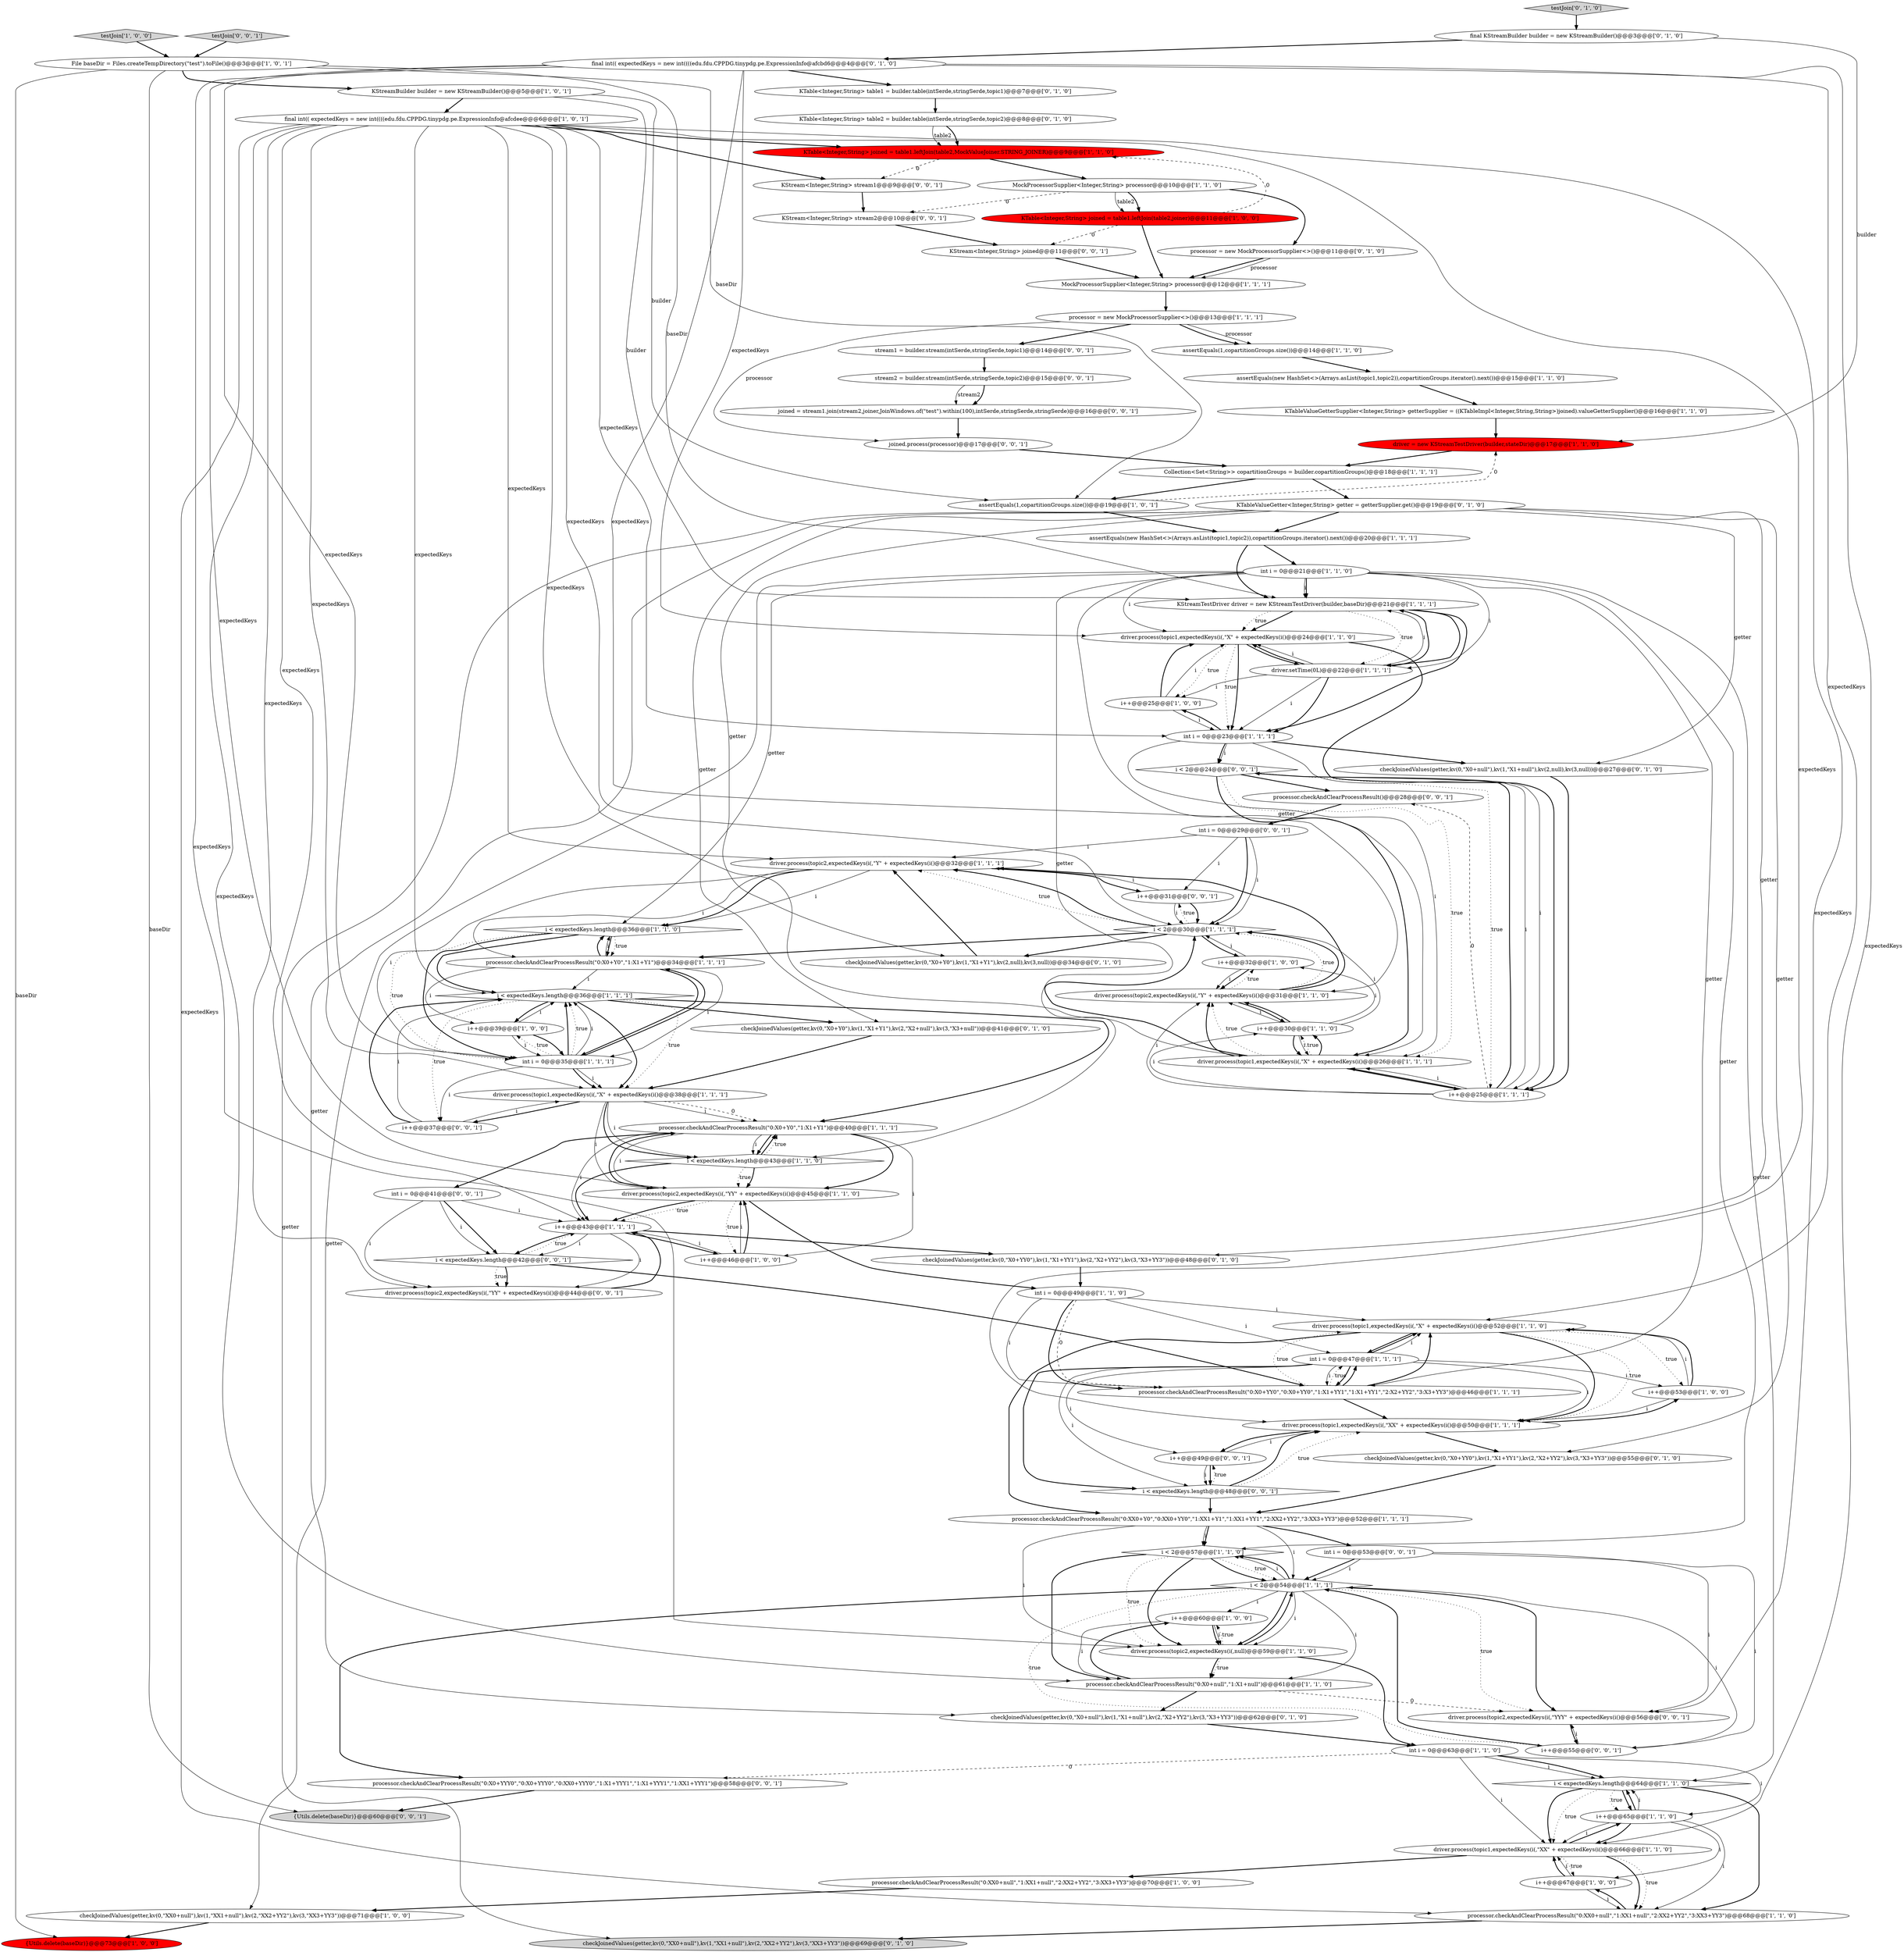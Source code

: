 digraph {
45 [style = filled, label = "assertEquals(new HashSet<>(Arrays.asList(topic1,topic2)),copartitionGroups.iterator().next())@@@15@@@['1', '1', '0']", fillcolor = white, shape = ellipse image = "AAA0AAABBB1BBB"];
47 [style = filled, label = "i < expectedKeys.length@@@64@@@['1', '1', '0']", fillcolor = white, shape = diamond image = "AAA0AAABBB1BBB"];
84 [style = filled, label = "i < 2@@@24@@@['0', '0', '1']", fillcolor = white, shape = diamond image = "AAA0AAABBB3BBB"];
95 [style = filled, label = "stream2 = builder.stream(intSerde,stringSerde,topic2)@@@15@@@['0', '0', '1']", fillcolor = white, shape = ellipse image = "AAA0AAABBB3BBB"];
42 [style = filled, label = "driver.process(topic2,expectedKeys(i(,\"Y\" + expectedKeys(i()@@@32@@@['1', '1', '1']", fillcolor = white, shape = ellipse image = "AAA0AAABBB1BBB"];
20 [style = filled, label = "Collection<Set<String>> copartitionGroups = builder.copartitionGroups()@@@18@@@['1', '1', '1']", fillcolor = white, shape = ellipse image = "AAA0AAABBB1BBB"];
12 [style = filled, label = "driver.process(topic1,expectedKeys(i(,\"X\" + expectedKeys(i()@@@52@@@['1', '1', '0']", fillcolor = white, shape = ellipse image = "AAA0AAABBB1BBB"];
13 [style = filled, label = "testJoin['1', '0', '0']", fillcolor = lightgray, shape = diamond image = "AAA0AAABBB1BBB"];
1 [style = filled, label = "assertEquals(1,copartitionGroups.size())@@@14@@@['1', '1', '0']", fillcolor = white, shape = ellipse image = "AAA0AAABBB1BBB"];
65 [style = filled, label = "testJoin['0', '1', '0']", fillcolor = lightgray, shape = diamond image = "AAA0AAABBB2BBB"];
55 [style = filled, label = "i++@@@65@@@['1', '1', '0']", fillcolor = white, shape = ellipse image = "AAA0AAABBB1BBB"];
35 [style = filled, label = "i < 2@@@57@@@['1', '1', '0']", fillcolor = white, shape = diamond image = "AAA0AAABBB1BBB"];
46 [style = filled, label = "processor.checkAndClearProcessResult(\"0:X0+Y0\",\"1:X1+Y1\")@@@40@@@['1', '1', '1']", fillcolor = white, shape = ellipse image = "AAA0AAABBB1BBB"];
9 [style = filled, label = "i++@@@30@@@['1', '1', '0']", fillcolor = white, shape = ellipse image = "AAA0AAABBB1BBB"];
41 [style = filled, label = "i < 2@@@54@@@['1', '1', '1']", fillcolor = white, shape = diamond image = "AAA0AAABBB1BBB"];
28 [style = filled, label = "driver.process(topic1,expectedKeys(i(,\"X\" + expectedKeys(i()@@@24@@@['1', '1', '0']", fillcolor = white, shape = ellipse image = "AAA0AAABBB1BBB"];
14 [style = filled, label = "assertEquals(new HashSet<>(Arrays.asList(topic1,topic2)),copartitionGroups.iterator().next())@@@20@@@['1', '1', '1']", fillcolor = white, shape = ellipse image = "AAA0AAABBB1BBB"];
80 [style = filled, label = "processor.checkAndClearProcessResult(\"0:X0+YYY0\",\"0:X0+YYY0\",\"0:XX0+YYY0\",\"1:X1+YYY1\",\"1:X1+YYY1\",\"1:XX1+YYY1\")@@@58@@@['0', '0', '1']", fillcolor = white, shape = ellipse image = "AAA0AAABBB3BBB"];
19 [style = filled, label = "MockProcessorSupplier<Integer,String> processor@@@12@@@['1', '1', '1']", fillcolor = white, shape = ellipse image = "AAA0AAABBB1BBB"];
63 [style = filled, label = "checkJoinedValues(getter,kv(0,\"X0+null\"),kv(1,\"X1+null\"),kv(2,\"X2+YY2\"),kv(3,\"X3+YY3\"))@@@62@@@['0', '1', '0']", fillcolor = white, shape = ellipse image = "AAA0AAABBB2BBB"];
86 [style = filled, label = "KStream<Integer,String> stream2@@@10@@@['0', '0', '1']", fillcolor = white, shape = ellipse image = "AAA0AAABBB3BBB"];
37 [style = filled, label = "driver.process(topic2,expectedKeys(i(,\"YY\" + expectedKeys(i()@@@45@@@['1', '1', '0']", fillcolor = white, shape = ellipse image = "AAA0AAABBB1BBB"];
69 [style = filled, label = "checkJoinedValues(getter,kv(0,\"X0+null\"),kv(1,\"X1+null\"),kv(2,null),kv(3,null))@@@27@@@['0', '1', '0']", fillcolor = white, shape = ellipse image = "AAA0AAABBB2BBB"];
59 [style = filled, label = "driver = new KStreamTestDriver(builder,stateDir)@@@17@@@['1', '1', '0']", fillcolor = red, shape = ellipse image = "AAA1AAABBB1BBB"];
38 [style = filled, label = "File baseDir = Files.createTempDirectory(\"test\").toFile()@@@3@@@['1', '0', '1']", fillcolor = white, shape = ellipse image = "AAA0AAABBB1BBB"];
36 [style = filled, label = "i++@@@25@@@['1', '0', '0']", fillcolor = white, shape = ellipse image = "AAA0AAABBB1BBB"];
49 [style = filled, label = "processor.checkAndClearProcessResult(\"0:X0+null\",\"1:X1+null\")@@@61@@@['1', '1', '0']", fillcolor = white, shape = ellipse image = "AAA0AAABBB1BBB"];
81 [style = filled, label = "i < expectedKeys.length@@@42@@@['0', '0', '1']", fillcolor = white, shape = diamond image = "AAA0AAABBB3BBB"];
32 [style = filled, label = "i++@@@43@@@['1', '1', '1']", fillcolor = white, shape = ellipse image = "AAA0AAABBB1BBB"];
52 [style = filled, label = "i < expectedKeys.length@@@43@@@['1', '1', '0']", fillcolor = white, shape = diamond image = "AAA0AAABBB1BBB"];
54 [style = filled, label = "i++@@@67@@@['1', '0', '0']", fillcolor = white, shape = ellipse image = "AAA0AAABBB1BBB"];
60 [style = filled, label = "assertEquals(1,copartitionGroups.size())@@@19@@@['1', '0', '1']", fillcolor = white, shape = ellipse image = "AAA0AAABBB1BBB"];
57 [style = filled, label = "driver.setTime(0L)@@@22@@@['1', '1', '1']", fillcolor = white, shape = ellipse image = "AAA0AAABBB1BBB"];
97 [style = filled, label = "processor.checkAndClearProcessResult()@@@28@@@['0', '0', '1']", fillcolor = white, shape = ellipse image = "AAA0AAABBB3BBB"];
27 [style = filled, label = "{Utils.delete(baseDir)}@@@73@@@['1', '0', '0']", fillcolor = red, shape = ellipse image = "AAA1AAABBB1BBB"];
21 [style = filled, label = "driver.process(topic1,expectedKeys(i(,\"X\" + expectedKeys(i()@@@38@@@['1', '1', '1']", fillcolor = white, shape = ellipse image = "AAA0AAABBB1BBB"];
89 [style = filled, label = "int i = 0@@@41@@@['0', '0', '1']", fillcolor = white, shape = ellipse image = "AAA0AAABBB3BBB"];
24 [style = filled, label = "KTable<Integer,String> joined = table1.leftJoin(table2,joiner)@@@11@@@['1', '0', '0']", fillcolor = red, shape = ellipse image = "AAA1AAABBB1BBB"];
44 [style = filled, label = "KTableValueGetterSupplier<Integer,String> getterSupplier = ((KTableImpl<Integer,String,String>)joined).valueGetterSupplier()@@@16@@@['1', '1', '0']", fillcolor = white, shape = ellipse image = "AAA0AAABBB1BBB"];
7 [style = filled, label = "KStreamTestDriver driver = new KStreamTestDriver(builder,baseDir)@@@21@@@['1', '1', '1']", fillcolor = white, shape = ellipse image = "AAA0AAABBB1BBB"];
10 [style = filled, label = "i < expectedKeys.length@@@36@@@['1', '1', '0']", fillcolor = white, shape = diamond image = "AAA0AAABBB1BBB"];
61 [style = filled, label = "checkJoinedValues(getter,kv(0,\"XX0+null\"),kv(1,\"XX1+null\"),kv(2,\"XX2+YY2\"),kv(3,\"XX3+YY3\"))@@@69@@@['0', '1', '0']", fillcolor = lightgray, shape = ellipse image = "AAA0AAABBB2BBB"];
64 [style = filled, label = "checkJoinedValues(getter,kv(0,\"X0+Y0\"),kv(1,\"X1+Y1\"),kv(2,null),kv(3,null))@@@34@@@['0', '1', '0']", fillcolor = white, shape = ellipse image = "AAA0AAABBB2BBB"];
62 [style = filled, label = "KTableValueGetter<Integer,String> getter = getterSupplier.get()@@@19@@@['0', '1', '0']", fillcolor = white, shape = ellipse image = "AAA0AAABBB2BBB"];
72 [style = filled, label = "final KStreamBuilder builder = new KStreamBuilder()@@@3@@@['0', '1', '0']", fillcolor = white, shape = ellipse image = "AAA0AAABBB2BBB"];
16 [style = filled, label = "processor.checkAndClearProcessResult(\"0:XX0+Y0\",\"0:XX0+YY0\",\"1:XX1+Y1\",\"1:XX1+YY1\",\"2:XX2+YY2\",\"3:XX3+YY3\")@@@52@@@['1', '1', '1']", fillcolor = white, shape = ellipse image = "AAA0AAABBB1BBB"];
29 [style = filled, label = "int i = 0@@@21@@@['1', '1', '0']", fillcolor = white, shape = ellipse image = "AAA0AAABBB1BBB"];
0 [style = filled, label = "processor.checkAndClearProcessResult(\"0:XX0+null\",\"1:XX1+null\",\"2:XX2+YY2\",\"3:XX3+YY3\")@@@68@@@['1', '1', '0']", fillcolor = white, shape = ellipse image = "AAA0AAABBB1BBB"];
96 [style = filled, label = "i++@@@31@@@['0', '0', '1']", fillcolor = white, shape = ellipse image = "AAA0AAABBB3BBB"];
48 [style = filled, label = "i++@@@53@@@['1', '0', '0']", fillcolor = white, shape = ellipse image = "AAA0AAABBB1BBB"];
30 [style = filled, label = "MockProcessorSupplier<Integer,String> processor@@@10@@@['1', '1', '0']", fillcolor = white, shape = ellipse image = "AAA0AAABBB1BBB"];
15 [style = filled, label = "processor.checkAndClearProcessResult(\"0:XX0+null\",\"1:XX1+null\",\"2:XX2+YY2\",\"3:XX3+YY3\")@@@70@@@['1', '0', '0']", fillcolor = white, shape = ellipse image = "AAA0AAABBB1BBB"];
71 [style = filled, label = "KTable<Integer,String> table2 = builder.table(intSerde,stringSerde,topic2)@@@8@@@['0', '1', '0']", fillcolor = white, shape = ellipse image = "AAA0AAABBB2BBB"];
90 [style = filled, label = "i++@@@55@@@['0', '0', '1']", fillcolor = white, shape = ellipse image = "AAA0AAABBB3BBB"];
78 [style = filled, label = "{Utils.delete(baseDir)}@@@60@@@['0', '0', '1']", fillcolor = lightgray, shape = ellipse image = "AAA0AAABBB3BBB"];
11 [style = filled, label = "processor.checkAndClearProcessResult(\"0:X0+Y0\",\"1:X1+Y1\")@@@34@@@['1', '1', '1']", fillcolor = white, shape = ellipse image = "AAA0AAABBB1BBB"];
66 [style = filled, label = "KTable<Integer,String> table1 = builder.table(intSerde,stringSerde,topic1)@@@7@@@['0', '1', '0']", fillcolor = white, shape = ellipse image = "AAA0AAABBB2BBB"];
25 [style = filled, label = "driver.process(topic1,expectedKeys(i(,\"X\" + expectedKeys(i()@@@26@@@['1', '1', '1']", fillcolor = white, shape = ellipse image = "AAA0AAABBB1BBB"];
40 [style = filled, label = "int i = 0@@@23@@@['1', '1', '1']", fillcolor = white, shape = ellipse image = "AAA0AAABBB1BBB"];
18 [style = filled, label = "i++@@@46@@@['1', '0', '0']", fillcolor = white, shape = ellipse image = "AAA0AAABBB1BBB"];
50 [style = filled, label = "int i = 0@@@49@@@['1', '1', '0']", fillcolor = white, shape = ellipse image = "AAA0AAABBB1BBB"];
23 [style = filled, label = "int i = 0@@@47@@@['1', '1', '1']", fillcolor = white, shape = ellipse image = "AAA0AAABBB1BBB"];
51 [style = filled, label = "processor.checkAndClearProcessResult(\"0:X0+YY0\",\"0:X0+YY0\",\"1:X1+YY1\",\"1:X1+YY1\",\"2:X2+YY2\",\"3:X3+YY3\")@@@46@@@['1', '1', '1']", fillcolor = white, shape = ellipse image = "AAA0AAABBB1BBB"];
77 [style = filled, label = "i++@@@49@@@['0', '0', '1']", fillcolor = white, shape = ellipse image = "AAA0AAABBB3BBB"];
5 [style = filled, label = "i < 2@@@30@@@['1', '1', '1']", fillcolor = white, shape = diamond image = "AAA0AAABBB1BBB"];
93 [style = filled, label = "driver.process(topic2,expectedKeys(i(,\"YYY\" + expectedKeys(i()@@@56@@@['0', '0', '1']", fillcolor = white, shape = ellipse image = "AAA0AAABBB3BBB"];
53 [style = filled, label = "driver.process(topic2,expectedKeys(i(,null)@@@59@@@['1', '1', '0']", fillcolor = white, shape = ellipse image = "AAA0AAABBB1BBB"];
2 [style = filled, label = "final int(( expectedKeys = new int((((edu.fdu.CPPDG.tinypdg.pe.ExpressionInfo@afcdee@@@6@@@['1', '0', '1']", fillcolor = white, shape = ellipse image = "AAA0AAABBB1BBB"];
74 [style = filled, label = "processor = new MockProcessorSupplier<>()@@@11@@@['0', '1', '0']", fillcolor = white, shape = ellipse image = "AAA0AAABBB2BBB"];
70 [style = filled, label = "checkJoinedValues(getter,kv(0,\"X0+YY0\"),kv(1,\"X1+YY1\"),kv(2,\"X2+YY2\"),kv(3,\"X3+YY3\"))@@@48@@@['0', '1', '0']", fillcolor = white, shape = ellipse image = "AAA0AAABBB2BBB"];
4 [style = filled, label = "KTable<Integer,String> joined = table1.leftJoin(table2,MockValueJoiner.STRING_JOINER)@@@9@@@['1', '1', '0']", fillcolor = red, shape = ellipse image = "AAA1AAABBB1BBB"];
56 [style = filled, label = "driver.process(topic1,expectedKeys(i(,\"XX\" + expectedKeys(i()@@@50@@@['1', '1', '1']", fillcolor = white, shape = ellipse image = "AAA0AAABBB1BBB"];
6 [style = filled, label = "driver.process(topic2,expectedKeys(i(,\"Y\" + expectedKeys(i()@@@31@@@['1', '1', '0']", fillcolor = white, shape = ellipse image = "AAA0AAABBB1BBB"];
67 [style = filled, label = "checkJoinedValues(getter,kv(0,\"X0+Y0\"),kv(1,\"X1+Y1\"),kv(2,\"X2+null\"),kv(3,\"X3+null\"))@@@41@@@['0', '1', '0']", fillcolor = white, shape = ellipse image = "AAA0AAABBB2BBB"];
3 [style = filled, label = "KStreamBuilder builder = new KStreamBuilder()@@@5@@@['1', '0', '1']", fillcolor = white, shape = ellipse image = "AAA0AAABBB1BBB"];
87 [style = filled, label = "stream1 = builder.stream(intSerde,stringSerde,topic1)@@@14@@@['0', '0', '1']", fillcolor = white, shape = ellipse image = "AAA0AAABBB3BBB"];
17 [style = filled, label = "i++@@@39@@@['1', '0', '0']", fillcolor = white, shape = ellipse image = "AAA0AAABBB1BBB"];
8 [style = filled, label = "checkJoinedValues(getter,kv(0,\"XX0+null\"),kv(1,\"XX1+null\"),kv(2,\"XX2+YY2\"),kv(3,\"XX3+YY3\"))@@@71@@@['1', '0', '0']", fillcolor = white, shape = ellipse image = "AAA0AAABBB1BBB"];
34 [style = filled, label = "int i = 0@@@63@@@['1', '1', '0']", fillcolor = white, shape = ellipse image = "AAA0AAABBB1BBB"];
31 [style = filled, label = "i++@@@32@@@['1', '0', '0']", fillcolor = white, shape = ellipse image = "AAA0AAABBB1BBB"];
58 [style = filled, label = "i++@@@60@@@['1', '0', '0']", fillcolor = white, shape = ellipse image = "AAA0AAABBB1BBB"];
91 [style = filled, label = "i < expectedKeys.length@@@48@@@['0', '0', '1']", fillcolor = white, shape = diamond image = "AAA0AAABBB3BBB"];
43 [style = filled, label = "int i = 0@@@35@@@['1', '1', '1']", fillcolor = white, shape = ellipse image = "AAA0AAABBB1BBB"];
68 [style = filled, label = "final int(( expectedKeys = new int((((edu.fdu.CPPDG.tinypdg.pe.ExpressionInfo@afcbd6@@@4@@@['0', '1', '0']", fillcolor = white, shape = ellipse image = "AAA0AAABBB2BBB"];
82 [style = filled, label = "int i = 0@@@29@@@['0', '0', '1']", fillcolor = white, shape = ellipse image = "AAA0AAABBB3BBB"];
76 [style = filled, label = "joined.process(processor)@@@17@@@['0', '0', '1']", fillcolor = white, shape = ellipse image = "AAA0AAABBB3BBB"];
83 [style = filled, label = "testJoin['0', '0', '1']", fillcolor = lightgray, shape = diamond image = "AAA0AAABBB3BBB"];
33 [style = filled, label = "i < expectedKeys.length@@@36@@@['1', '1', '1']", fillcolor = white, shape = diamond image = "AAA0AAABBB1BBB"];
39 [style = filled, label = "processor = new MockProcessorSupplier<>()@@@13@@@['1', '1', '1']", fillcolor = white, shape = ellipse image = "AAA0AAABBB1BBB"];
22 [style = filled, label = "i++@@@25@@@['1', '1', '1']", fillcolor = white, shape = ellipse image = "AAA0AAABBB1BBB"];
73 [style = filled, label = "checkJoinedValues(getter,kv(0,\"X0+YY0\"),kv(1,\"X1+YY1\"),kv(2,\"X2+YY2\"),kv(3,\"X3+YY3\"))@@@55@@@['0', '1', '0']", fillcolor = white, shape = ellipse image = "AAA0AAABBB2BBB"];
26 [style = filled, label = "driver.process(topic1,expectedKeys(i(,\"XX\" + expectedKeys(i()@@@66@@@['1', '1', '0']", fillcolor = white, shape = ellipse image = "AAA0AAABBB1BBB"];
88 [style = filled, label = "i++@@@37@@@['0', '0', '1']", fillcolor = white, shape = ellipse image = "AAA0AAABBB3BBB"];
92 [style = filled, label = "int i = 0@@@53@@@['0', '0', '1']", fillcolor = white, shape = ellipse image = "AAA0AAABBB3BBB"];
79 [style = filled, label = "joined = stream1.join(stream2,joiner,JoinWindows.of(\"test\").within(100),intSerde,stringSerde,stringSerde)@@@16@@@['0', '0', '1']", fillcolor = white, shape = ellipse image = "AAA0AAABBB3BBB"];
75 [style = filled, label = "driver.process(topic2,expectedKeys(i(,\"YY\" + expectedKeys(i()@@@44@@@['0', '0', '1']", fillcolor = white, shape = ellipse image = "AAA0AAABBB3BBB"];
85 [style = filled, label = "KStream<Integer,String> joined@@@11@@@['0', '0', '1']", fillcolor = white, shape = ellipse image = "AAA0AAABBB3BBB"];
94 [style = filled, label = "KStream<Integer,String> stream1@@@9@@@['0', '0', '1']", fillcolor = white, shape = ellipse image = "AAA0AAABBB3BBB"];
6->31 [style = dotted, label="true"];
60->59 [style = dashed, label="0"];
25->22 [style = bold, label=""];
55->47 [style = bold, label=""];
11->43 [style = solid, label="i"];
11->17 [style = solid, label="i"];
18->37 [style = solid, label="i"];
97->82 [style = bold, label=""];
29->7 [style = solid, label="i"];
82->96 [style = solid, label="i"];
79->76 [style = bold, label=""];
25->6 [style = bold, label=""];
9->6 [style = bold, label=""];
22->9 [style = solid, label="i"];
31->5 [style = solid, label="i"];
49->93 [style = dashed, label="0"];
90->93 [style = solid, label="i"];
2->25 [style = solid, label="expectedKeys"];
53->41 [style = bold, label=""];
54->0 [style = solid, label="i"];
21->46 [style = solid, label="i"];
32->70 [style = bold, label=""];
11->33 [style = solid, label="i"];
51->23 [style = dotted, label="true"];
74->19 [style = bold, label=""];
22->25 [style = bold, label=""];
85->19 [style = bold, label=""];
95->79 [style = solid, label="stream2"];
58->49 [style = solid, label="i"];
24->85 [style = dashed, label="0"];
73->16 [style = bold, label=""];
10->43 [style = dotted, label="true"];
2->5 [style = solid, label="expectedKeys"];
7->57 [style = bold, label=""];
87->95 [style = bold, label=""];
2->4 [style = bold, label=""];
34->55 [style = solid, label="i"];
43->11 [style = bold, label=""];
41->53 [style = bold, label=""];
26->0 [style = bold, label=""];
91->56 [style = bold, label=""];
84->97 [style = bold, label=""];
5->42 [style = dotted, label="true"];
43->33 [style = bold, label=""];
39->76 [style = solid, label="processor"];
1->45 [style = bold, label=""];
32->81 [style = solid, label="i"];
34->26 [style = solid, label="i"];
70->50 [style = bold, label=""];
38->60 [style = solid, label="baseDir"];
92->90 [style = solid, label="i"];
51->12 [style = bold, label=""];
50->12 [style = solid, label="i"];
22->6 [style = solid, label="i"];
43->21 [style = solid, label="i"];
51->12 [style = dotted, label="true"];
2->94 [style = bold, label=""];
56->77 [style = bold, label=""];
38->3 [style = bold, label=""];
88->21 [style = solid, label="i"];
17->43 [style = bold, label=""];
37->32 [style = dotted, label="true"];
12->56 [style = bold, label=""];
11->10 [style = bold, label=""];
39->87 [style = bold, label=""];
0->54 [style = bold, label=""];
2->40 [style = solid, label="expectedKeys"];
56->73 [style = bold, label=""];
55->54 [style = solid, label="i"];
68->53 [style = solid, label="expectedKeys"];
46->18 [style = solid, label="i"];
96->42 [style = solid, label="i"];
29->8 [style = solid, label="getter"];
2->56 [style = solid, label="expectedKeys"];
47->55 [style = dotted, label="true"];
30->24 [style = solid, label="table2"];
25->9 [style = dotted, label="true"];
55->0 [style = solid, label="i"];
41->93 [style = dotted, label="true"];
9->25 [style = bold, label=""];
40->69 [style = bold, label=""];
50->51 [style = dashed, label="0"];
40->25 [style = solid, label="i"];
90->41 [style = bold, label=""];
72->68 [style = bold, label=""];
34->80 [style = dashed, label="0"];
28->40 [style = dotted, label="true"];
89->32 [style = solid, label="i"];
46->89 [style = bold, label=""];
37->50 [style = bold, label=""];
34->47 [style = solid, label="i"];
22->97 [style = dashed, label="0"];
38->78 [style = solid, label="baseDir"];
89->75 [style = solid, label="i"];
23->51 [style = bold, label=""];
43->17 [style = dotted, label="true"];
22->25 [style = solid, label="i"];
68->66 [style = bold, label=""];
63->34 [style = bold, label=""];
77->91 [style = solid, label="i"];
52->37 [style = dotted, label="true"];
64->42 [style = bold, label=""];
23->77 [style = solid, label="i"];
4->94 [style = dashed, label="0"];
41->90 [style = dotted, label="true"];
31->6 [style = bold, label=""];
58->53 [style = solid, label="i"];
53->34 [style = bold, label=""];
29->47 [style = solid, label="getter"];
52->46 [style = dotted, label="true"];
26->15 [style = bold, label=""];
17->43 [style = solid, label="i"];
37->32 [style = bold, label=""];
8->27 [style = bold, label=""];
82->42 [style = solid, label="i"];
92->41 [style = solid, label="i"];
43->88 [style = solid, label="i"];
10->11 [style = bold, label=""];
48->12 [style = solid, label="i"];
57->40 [style = bold, label=""];
51->23 [style = bold, label=""];
19->39 [style = bold, label=""];
36->40 [style = solid, label="i"];
55->26 [style = bold, label=""];
37->18 [style = dotted, label="true"];
11->43 [style = bold, label=""];
57->28 [style = solid, label="i"];
68->26 [style = solid, label="expectedKeys"];
90->41 [style = solid, label="i"];
89->81 [style = bold, label=""];
56->48 [style = bold, label=""];
32->81 [style = bold, label=""];
5->11 [style = bold, label=""];
91->77 [style = dotted, label="true"];
16->35 [style = solid, label="i"];
59->20 [style = bold, label=""];
21->88 [style = bold, label=""];
30->24 [style = bold, label=""];
2->93 [style = solid, label="expectedKeys"];
62->69 [style = solid, label="getter"];
21->37 [style = solid, label="i"];
25->9 [style = bold, label=""];
69->22 [style = bold, label=""];
57->7 [style = solid, label="i"];
26->54 [style = dotted, label="true"];
40->84 [style = bold, label=""];
46->32 [style = solid, label="i"];
29->10 [style = solid, label="getter"];
26->55 [style = bold, label=""];
57->40 [style = solid, label="i"];
7->57 [style = dotted, label="true"];
58->53 [style = bold, label=""];
24->4 [style = dashed, label="0"];
43->33 [style = dotted, label="true"];
14->29 [style = bold, label=""];
95->79 [style = bold, label=""];
10->33 [style = bold, label=""];
22->84 [style = bold, label=""];
81->32 [style = dotted, label="true"];
68->12 [style = solid, label="expectedKeys"];
51->56 [style = bold, label=""];
84->22 [style = dotted, label="true"];
23->91 [style = bold, label=""];
81->75 [style = dotted, label="true"];
67->21 [style = bold, label=""];
22->84 [style = solid, label="i"];
62->70 [style = solid, label="getter"];
29->52 [style = solid, label="getter"];
76->20 [style = bold, label=""];
75->32 [style = bold, label=""];
16->53 [style = solid, label="i"];
4->30 [style = bold, label=""];
47->55 [style = bold, label=""];
52->32 [style = bold, label=""];
42->10 [style = bold, label=""];
62->61 [style = solid, label="getter"];
3->7 [style = solid, label="builder"];
31->6 [style = solid, label="i"];
43->33 [style = solid, label="i"];
5->64 [style = bold, label=""];
6->5 [style = dotted, label="true"];
92->93 [style = solid, label="i"];
9->31 [style = solid, label="i"];
62->14 [style = bold, label=""];
62->67 [style = solid, label="getter"];
41->58 [style = solid, label="i"];
84->25 [style = bold, label=""];
35->41 [style = bold, label=""];
91->16 [style = bold, label=""];
77->91 [style = bold, label=""];
42->11 [style = solid, label="i"];
9->6 [style = solid, label="i"];
33->46 [style = bold, label=""];
47->26 [style = bold, label=""];
2->32 [style = solid, label="expectedKeys"];
33->88 [style = dotted, label="true"];
20->62 [style = bold, label=""];
83->38 [style = bold, label=""];
47->0 [style = bold, label=""];
21->52 [style = solid, label="i"];
35->53 [style = dotted, label="true"];
53->49 [style = dotted, label="true"];
68->43 [style = solid, label="expectedKeys"];
24->19 [style = bold, label=""];
93->90 [style = bold, label=""];
42->10 [style = solid, label="i"];
80->78 [style = bold, label=""];
88->33 [style = bold, label=""];
46->37 [style = bold, label=""];
2->42 [style = solid, label="expectedKeys"];
16->92 [style = bold, label=""];
65->72 [style = bold, label=""];
92->41 [style = bold, label=""];
16->41 [style = solid, label="i"];
57->7 [style = bold, label=""];
17->33 [style = solid, label="i"];
66->71 [style = bold, label=""];
57->36 [style = solid, label="i"];
77->56 [style = solid, label="i"];
94->86 [style = bold, label=""];
21->46 [style = dashed, label="0"];
11->10 [style = solid, label="i"];
62->63 [style = solid, label="getter"];
10->43 [style = bold, label=""];
40->84 [style = solid, label="i"];
45->44 [style = bold, label=""];
68->28 [style = solid, label="expectedKeys"];
6->5 [style = bold, label=""];
46->52 [style = solid, label="i"];
7->28 [style = bold, label=""];
40->36 [style = bold, label=""];
46->37 [style = solid, label="i"];
35->41 [style = dotted, label="true"];
25->5 [style = bold, label=""];
28->57 [style = bold, label=""];
96->5 [style = bold, label=""];
15->8 [style = bold, label=""];
7->40 [style = bold, label=""];
7->28 [style = dotted, label="true"];
96->5 [style = solid, label="i"];
30->74 [style = bold, label=""];
33->17 [style = bold, label=""];
5->96 [style = dotted, label="true"];
42->96 [style = bold, label=""];
39->1 [style = solid, label="processor"];
38->27 [style = solid, label="baseDir"];
47->26 [style = dotted, label="true"];
2->75 [style = solid, label="expectedKeys"];
62->73 [style = solid, label="getter"];
46->52 [style = bold, label=""];
53->49 [style = bold, label=""];
86->85 [style = bold, label=""];
5->31 [style = bold, label=""];
48->56 [style = solid, label="i"];
38->7 [style = solid, label="baseDir"];
2->33 [style = solid, label="expectedKeys"];
12->23 [style = bold, label=""];
5->42 [style = bold, label=""];
16->35 [style = bold, label=""];
6->9 [style = bold, label=""];
33->21 [style = bold, label=""];
42->43 [style = solid, label="i"];
44->59 [style = bold, label=""];
88->33 [style = solid, label="i"];
29->25 [style = solid, label="getter"];
32->75 [style = solid, label="i"];
62->64 [style = solid, label="getter"];
68->6 [style = solid, label="expectedKeys"];
74->19 [style = solid, label="processor"];
36->28 [style = bold, label=""];
82->5 [style = bold, label=""];
53->58 [style = dotted, label="true"];
55->47 [style = solid, label="i"];
12->56 [style = dotted, label="true"];
21->52 [style = bold, label=""];
50->23 [style = solid, label="i"];
14->7 [style = bold, label=""];
23->12 [style = solid, label="i"];
48->12 [style = bold, label=""];
23->51 [style = solid, label="i"];
20->60 [style = bold, label=""];
41->80 [style = bold, label=""];
55->26 [style = solid, label="i"];
72->59 [style = solid, label="builder"];
89->81 [style = solid, label="i"];
23->12 [style = bold, label=""];
49->63 [style = bold, label=""];
29->51 [style = solid, label="getter"];
32->18 [style = bold, label=""];
82->5 [style = solid, label="i"];
23->48 [style = solid, label="i"];
54->26 [style = bold, label=""];
41->35 [style = solid, label="i"];
41->49 [style = solid, label="i"];
49->58 [style = bold, label=""];
52->37 [style = bold, label=""];
34->47 [style = bold, label=""];
81->51 [style = bold, label=""];
28->36 [style = dotted, label="true"];
2->0 [style = solid, label="expectedKeys"];
37->46 [style = bold, label=""];
2->49 [style = solid, label="expectedKeys"];
3->2 [style = bold, label=""];
25->6 [style = dotted, label="true"];
84->25 [style = dotted, label="true"];
3->60 [style = solid, label="builder"];
18->37 [style = bold, label=""];
36->28 [style = solid, label="i"];
52->46 [style = bold, label=""];
18->32 [style = solid, label="i"];
9->5 [style = solid, label="i"];
6->42 [style = bold, label=""];
33->67 [style = bold, label=""];
35->49 [style = bold, label=""];
60->14 [style = bold, label=""];
33->21 [style = dotted, label="true"];
10->11 [style = dotted, label="true"];
0->61 [style = bold, label=""];
81->75 [style = bold, label=""];
71->4 [style = bold, label=""];
39->1 [style = bold, label=""];
50->51 [style = solid, label="i"];
41->53 [style = solid, label="i"];
91->56 [style = dotted, label="true"];
29->28 [style = solid, label="i"];
28->22 [style = bold, label=""];
35->53 [style = bold, label=""];
30->86 [style = dashed, label="0"];
41->35 [style = bold, label=""];
23->56 [style = solid, label="i"];
43->21 [style = bold, label=""];
23->91 [style = solid, label="i"];
28->40 [style = bold, label=""];
57->28 [style = bold, label=""];
29->57 [style = solid, label="i"];
68->37 [style = solid, label="expectedKeys"];
12->16 [style = bold, label=""];
40->22 [style = solid, label="i"];
9->25 [style = solid, label="i"];
29->35 [style = solid, label="getter"];
41->93 [style = bold, label=""];
2->21 [style = solid, label="expectedKeys"];
50->51 [style = bold, label=""];
29->7 [style = bold, label=""];
13->38 [style = bold, label=""];
71->4 [style = solid, label="table2"];
54->26 [style = solid, label="i"];
26->0 [style = dotted, label="true"];
12->48 [style = dotted, label="true"];
}
